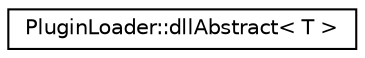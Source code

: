digraph "Graphical Class Hierarchy"
{
 // INTERACTIVE_SVG=YES
 // LATEX_PDF_SIZE
  edge [fontname="Helvetica",fontsize="10",labelfontname="Helvetica",labelfontsize="10"];
  node [fontname="Helvetica",fontsize="10",shape=record];
  rankdir="LR";
  Node0 [label="PluginLoader::dllAbstract\< T \>",height=0.2,width=0.4,color="black", fillcolor="white", style="filled",URL="$df/d1e/classPluginLoader_1_1dllAbstract.html",tooltip="Class that hides the ugly dlfcn functions."];
}
